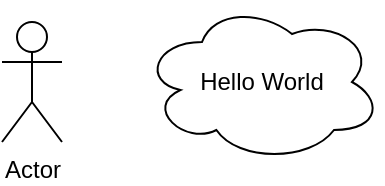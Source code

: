 <mxfile version="17.1.2" type="github">
  <diagram id="NTH26OcRySt9eOIR5t8m" name="Page-1">
    <mxGraphModel dx="1182" dy="732" grid="1" gridSize="10" guides="1" tooltips="1" connect="1" arrows="1" fold="1" page="1" pageScale="1" pageWidth="827" pageHeight="1169" math="0" shadow="0">
      <root>
        <mxCell id="0" />
        <mxCell id="1" parent="0" />
        <mxCell id="TP0vBXgd-wtXqT1eV3Nh-1" value="Actor" style="shape=umlActor;verticalLabelPosition=bottom;verticalAlign=top;html=1;outlineConnect=0;" vertex="1" parent="1">
          <mxGeometry x="50" y="40" width="30" height="60" as="geometry" />
        </mxCell>
        <mxCell id="TP0vBXgd-wtXqT1eV3Nh-2" value="Hello World" style="ellipse;shape=cloud;whiteSpace=wrap;html=1;" vertex="1" parent="1">
          <mxGeometry x="120" y="30" width="120" height="80" as="geometry" />
        </mxCell>
      </root>
    </mxGraphModel>
  </diagram>
</mxfile>
